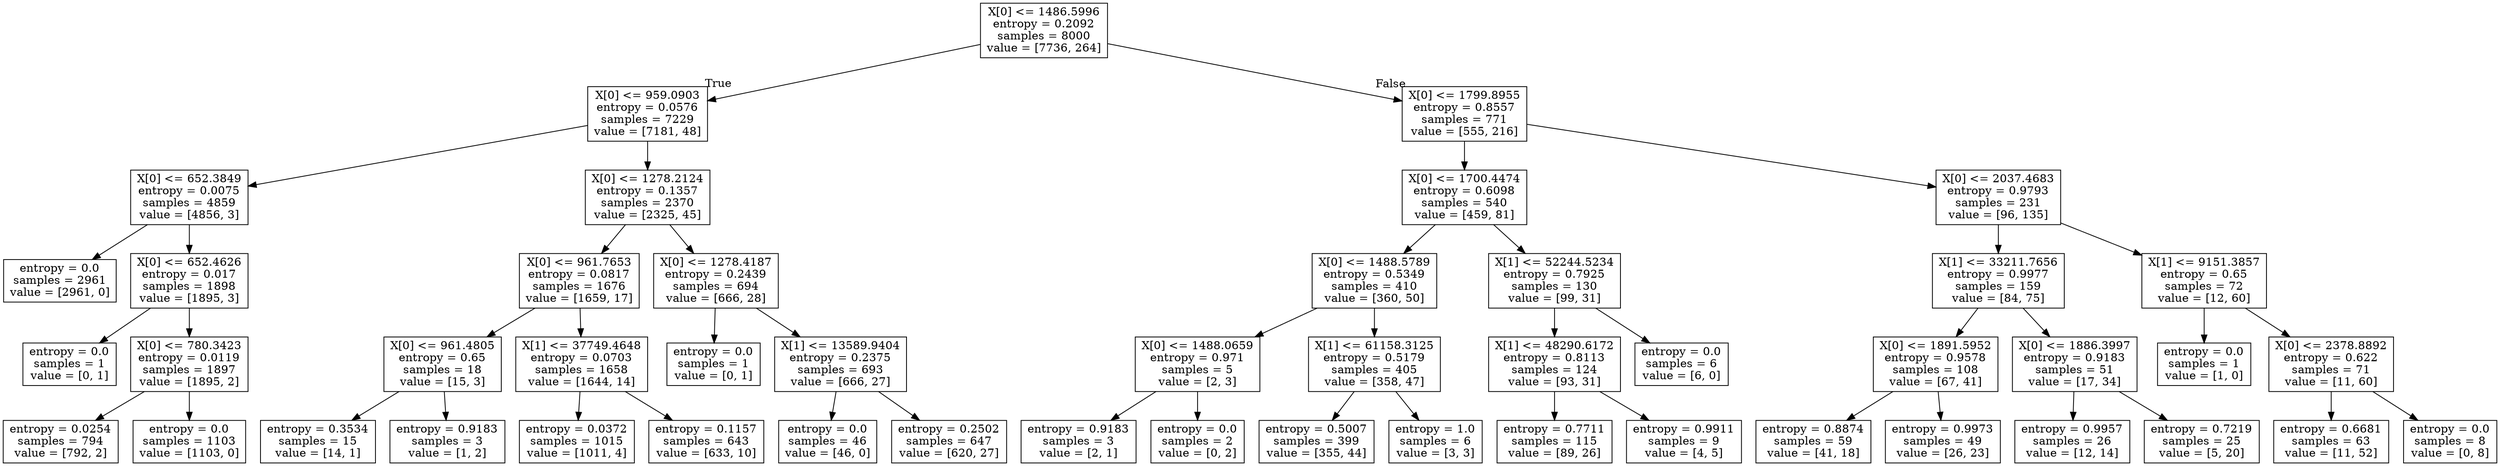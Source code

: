 digraph Tree {
node [shape=box] ;
0 [label="X[0] <= 1486.5996\nentropy = 0.2092\nsamples = 8000\nvalue = [7736, 264]"] ;
1 [label="X[0] <= 959.0903\nentropy = 0.0576\nsamples = 7229\nvalue = [7181, 48]"] ;
0 -> 1 [labeldistance=2.5, labelangle=45, headlabel="True"] ;
2 [label="X[0] <= 652.3849\nentropy = 0.0075\nsamples = 4859\nvalue = [4856, 3]"] ;
1 -> 2 ;
3 [label="entropy = 0.0\nsamples = 2961\nvalue = [2961, 0]"] ;
2 -> 3 ;
4 [label="X[0] <= 652.4626\nentropy = 0.017\nsamples = 1898\nvalue = [1895, 3]"] ;
2 -> 4 ;
5 [label="entropy = 0.0\nsamples = 1\nvalue = [0, 1]"] ;
4 -> 5 ;
6 [label="X[0] <= 780.3423\nentropy = 0.0119\nsamples = 1897\nvalue = [1895, 2]"] ;
4 -> 6 ;
7 [label="entropy = 0.0254\nsamples = 794\nvalue = [792, 2]"] ;
6 -> 7 ;
8 [label="entropy = 0.0\nsamples = 1103\nvalue = [1103, 0]"] ;
6 -> 8 ;
9 [label="X[0] <= 1278.2124\nentropy = 0.1357\nsamples = 2370\nvalue = [2325, 45]"] ;
1 -> 9 ;
10 [label="X[0] <= 961.7653\nentropy = 0.0817\nsamples = 1676\nvalue = [1659, 17]"] ;
9 -> 10 ;
11 [label="X[0] <= 961.4805\nentropy = 0.65\nsamples = 18\nvalue = [15, 3]"] ;
10 -> 11 ;
12 [label="entropy = 0.3534\nsamples = 15\nvalue = [14, 1]"] ;
11 -> 12 ;
13 [label="entropy = 0.9183\nsamples = 3\nvalue = [1, 2]"] ;
11 -> 13 ;
14 [label="X[1] <= 37749.4648\nentropy = 0.0703\nsamples = 1658\nvalue = [1644, 14]"] ;
10 -> 14 ;
15 [label="entropy = 0.0372\nsamples = 1015\nvalue = [1011, 4]"] ;
14 -> 15 ;
16 [label="entropy = 0.1157\nsamples = 643\nvalue = [633, 10]"] ;
14 -> 16 ;
17 [label="X[0] <= 1278.4187\nentropy = 0.2439\nsamples = 694\nvalue = [666, 28]"] ;
9 -> 17 ;
18 [label="entropy = 0.0\nsamples = 1\nvalue = [0, 1]"] ;
17 -> 18 ;
19 [label="X[1] <= 13589.9404\nentropy = 0.2375\nsamples = 693\nvalue = [666, 27]"] ;
17 -> 19 ;
20 [label="entropy = 0.0\nsamples = 46\nvalue = [46, 0]"] ;
19 -> 20 ;
21 [label="entropy = 0.2502\nsamples = 647\nvalue = [620, 27]"] ;
19 -> 21 ;
22 [label="X[0] <= 1799.8955\nentropy = 0.8557\nsamples = 771\nvalue = [555, 216]"] ;
0 -> 22 [labeldistance=2.5, labelangle=-45, headlabel="False"] ;
23 [label="X[0] <= 1700.4474\nentropy = 0.6098\nsamples = 540\nvalue = [459, 81]"] ;
22 -> 23 ;
24 [label="X[0] <= 1488.5789\nentropy = 0.5349\nsamples = 410\nvalue = [360, 50]"] ;
23 -> 24 ;
25 [label="X[0] <= 1488.0659\nentropy = 0.971\nsamples = 5\nvalue = [2, 3]"] ;
24 -> 25 ;
26 [label="entropy = 0.9183\nsamples = 3\nvalue = [2, 1]"] ;
25 -> 26 ;
27 [label="entropy = 0.0\nsamples = 2\nvalue = [0, 2]"] ;
25 -> 27 ;
28 [label="X[1] <= 61158.3125\nentropy = 0.5179\nsamples = 405\nvalue = [358, 47]"] ;
24 -> 28 ;
29 [label="entropy = 0.5007\nsamples = 399\nvalue = [355, 44]"] ;
28 -> 29 ;
30 [label="entropy = 1.0\nsamples = 6\nvalue = [3, 3]"] ;
28 -> 30 ;
31 [label="X[1] <= 52244.5234\nentropy = 0.7925\nsamples = 130\nvalue = [99, 31]"] ;
23 -> 31 ;
32 [label="X[1] <= 48290.6172\nentropy = 0.8113\nsamples = 124\nvalue = [93, 31]"] ;
31 -> 32 ;
33 [label="entropy = 0.7711\nsamples = 115\nvalue = [89, 26]"] ;
32 -> 33 ;
34 [label="entropy = 0.9911\nsamples = 9\nvalue = [4, 5]"] ;
32 -> 34 ;
35 [label="entropy = 0.0\nsamples = 6\nvalue = [6, 0]"] ;
31 -> 35 ;
36 [label="X[0] <= 2037.4683\nentropy = 0.9793\nsamples = 231\nvalue = [96, 135]"] ;
22 -> 36 ;
37 [label="X[1] <= 33211.7656\nentropy = 0.9977\nsamples = 159\nvalue = [84, 75]"] ;
36 -> 37 ;
38 [label="X[0] <= 1891.5952\nentropy = 0.9578\nsamples = 108\nvalue = [67, 41]"] ;
37 -> 38 ;
39 [label="entropy = 0.8874\nsamples = 59\nvalue = [41, 18]"] ;
38 -> 39 ;
40 [label="entropy = 0.9973\nsamples = 49\nvalue = [26, 23]"] ;
38 -> 40 ;
41 [label="X[0] <= 1886.3997\nentropy = 0.9183\nsamples = 51\nvalue = [17, 34]"] ;
37 -> 41 ;
42 [label="entropy = 0.9957\nsamples = 26\nvalue = [12, 14]"] ;
41 -> 42 ;
43 [label="entropy = 0.7219\nsamples = 25\nvalue = [5, 20]"] ;
41 -> 43 ;
44 [label="X[1] <= 9151.3857\nentropy = 0.65\nsamples = 72\nvalue = [12, 60]"] ;
36 -> 44 ;
45 [label="entropy = 0.0\nsamples = 1\nvalue = [1, 0]"] ;
44 -> 45 ;
46 [label="X[0] <= 2378.8892\nentropy = 0.622\nsamples = 71\nvalue = [11, 60]"] ;
44 -> 46 ;
47 [label="entropy = 0.6681\nsamples = 63\nvalue = [11, 52]"] ;
46 -> 47 ;
48 [label="entropy = 0.0\nsamples = 8\nvalue = [0, 8]"] ;
46 -> 48 ;
}